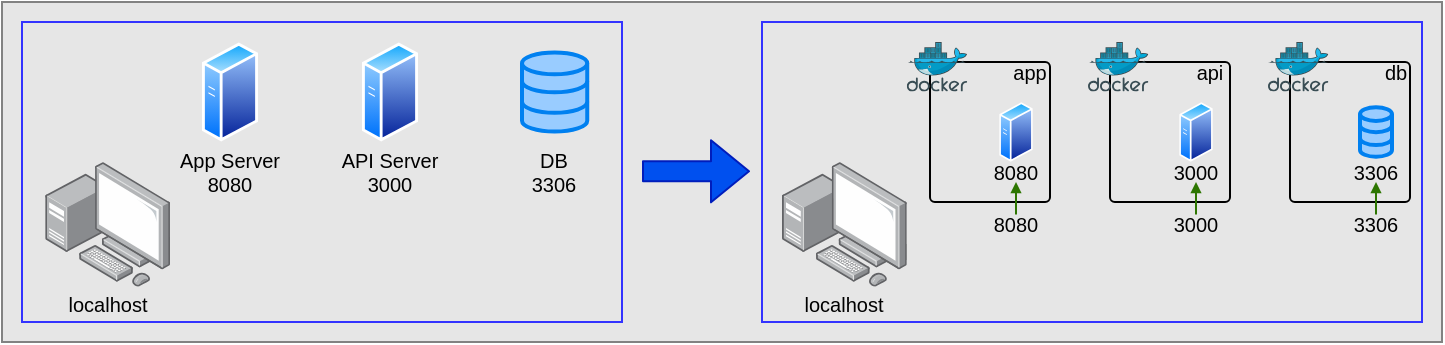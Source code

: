 <mxfile>
    <diagram id="ufKf2NorkOWuClkdjqcx" name="ページ1">
        <mxGraphModel dx="1109" dy="440" grid="1" gridSize="10" guides="1" tooltips="1" connect="1" arrows="1" fold="1" page="1" pageScale="1" pageWidth="827" pageHeight="1169" math="0" shadow="0">
            <root>
                <mxCell id="0"/>
                <mxCell id="1" parent="0"/>
                <mxCell id="3" value="" style="rounded=0;whiteSpace=wrap;html=1;fillColor=#E6E6E6;strokeColor=#828282;" vertex="1" parent="1">
                    <mxGeometry x="40" y="40" width="720" height="170" as="geometry"/>
                </mxCell>
                <mxCell id="14" value="" style="rounded=0;whiteSpace=wrap;html=1;strokeColor=#3333FF;fillColor=none;" vertex="1" parent="1">
                    <mxGeometry x="50" y="50" width="300" height="150" as="geometry"/>
                </mxCell>
                <mxCell id="4" value="" style="points=[];aspect=fixed;html=1;align=center;shadow=0;dashed=0;image;image=img/lib/allied_telesis/computer_and_terminals/Personal_Computer_with_Server.svg;strokeColor=#828282;fillColor=#828282;" vertex="1" parent="1">
                    <mxGeometry x="61.6" y="120" width="62.4" height="62.4" as="geometry"/>
                </mxCell>
                <mxCell id="5" value="" style="aspect=fixed;perimeter=ellipsePerimeter;html=1;align=center;shadow=0;dashed=0;spacingTop=3;image;image=img/lib/active_directory/generic_server.svg;strokeColor=#828282;fillColor=#828282;" vertex="1" parent="1">
                    <mxGeometry x="140" y="60" width="28.0" height="50" as="geometry"/>
                </mxCell>
                <mxCell id="7" value="App Server&lt;br&gt;8080" style="text;html=1;strokeColor=none;fillColor=none;align=center;verticalAlign=middle;whiteSpace=wrap;rounded=0;fontSize=10;fontColor=#000000;" vertex="1" parent="1">
                    <mxGeometry x="124" y="110" width="60" height="30" as="geometry"/>
                </mxCell>
                <mxCell id="9" value="" style="aspect=fixed;perimeter=ellipsePerimeter;html=1;align=center;shadow=0;dashed=0;spacingTop=3;image;image=img/lib/active_directory/generic_server.svg;strokeColor=#828282;fillColor=#828282;" vertex="1" parent="1">
                    <mxGeometry x="220" y="60" width="28.0" height="50" as="geometry"/>
                </mxCell>
                <mxCell id="10" value="API Server&lt;br&gt;3000" style="text;html=1;strokeColor=none;fillColor=none;align=center;verticalAlign=middle;whiteSpace=wrap;rounded=0;fontSize=10;fontColor=#000000;" vertex="1" parent="1">
                    <mxGeometry x="204" y="110" width="60" height="30" as="geometry"/>
                </mxCell>
                <mxCell id="12" value="" style="html=1;verticalLabelPosition=bottom;align=center;labelBackgroundColor=#ffffff;verticalAlign=top;strokeWidth=2;strokeColor=#0080F0;shadow=0;dashed=0;shape=mxgraph.ios7.icons.data;fillColor=#99CCFF;" vertex="1" parent="1">
                    <mxGeometry x="300" y="65.23" width="32.62" height="39.55" as="geometry"/>
                </mxCell>
                <mxCell id="13" value="DB&lt;br&gt;3306" style="text;html=1;strokeColor=none;fillColor=none;align=center;verticalAlign=middle;whiteSpace=wrap;rounded=0;fontSize=10;fontColor=#000000;" vertex="1" parent="1">
                    <mxGeometry x="286.31" y="110" width="60" height="30" as="geometry"/>
                </mxCell>
                <mxCell id="15" value="localhost" style="text;html=1;strokeColor=none;fillColor=none;align=center;verticalAlign=middle;whiteSpace=wrap;rounded=0;fontSize=10;fontColor=#000000;" vertex="1" parent="1">
                    <mxGeometry x="62.8" y="182.4" width="60" height="17.6" as="geometry"/>
                </mxCell>
                <mxCell id="17" value="" style="shape=flexArrow;endArrow=classic;html=1;fontSize=10;fontColor=#000000;fillColor=#0050ef;strokeColor=#001DBC;" edge="1" parent="1">
                    <mxGeometry width="50" height="50" relative="1" as="geometry">
                        <mxPoint x="360" y="124.67" as="sourcePoint"/>
                        <mxPoint x="414" y="124.67" as="targetPoint"/>
                    </mxGeometry>
                </mxCell>
                <mxCell id="56" value="" style="rounded=1;whiteSpace=wrap;html=1;strokeColor=#000000;fillColor=none;arcSize=4;" vertex="1" parent="1">
                    <mxGeometry x="684" y="70" width="60" height="70" as="geometry"/>
                </mxCell>
                <mxCell id="57" value="" style="rounded=1;whiteSpace=wrap;html=1;strokeColor=#000000;fillColor=none;arcSize=4;" vertex="1" parent="1">
                    <mxGeometry x="594" y="70" width="60" height="70" as="geometry"/>
                </mxCell>
                <mxCell id="58" value="" style="rounded=1;whiteSpace=wrap;html=1;strokeColor=#000000;fillColor=none;arcSize=4;" vertex="1" parent="1">
                    <mxGeometry x="504" y="70" width="60" height="70" as="geometry"/>
                </mxCell>
                <mxCell id="59" value="" style="rounded=0;whiteSpace=wrap;html=1;strokeColor=#3333FF;fillColor=none;" vertex="1" parent="1">
                    <mxGeometry x="420" y="50" width="330" height="150" as="geometry"/>
                </mxCell>
                <mxCell id="60" value="" style="points=[];aspect=fixed;html=1;align=center;shadow=0;dashed=0;image;image=img/lib/allied_telesis/computer_and_terminals/Personal_Computer_with_Server.svg;strokeColor=#828282;fillColor=#828282;" vertex="1" parent="1">
                    <mxGeometry x="430" y="120" width="62.4" height="62.4" as="geometry"/>
                </mxCell>
                <mxCell id="61" value="8080" style="text;html=1;strokeColor=none;fillColor=none;align=center;verticalAlign=middle;whiteSpace=wrap;rounded=0;fontSize=10;fontColor=#000000;" vertex="1" parent="1">
                    <mxGeometry x="530" y="120" width="34" height="10" as="geometry"/>
                </mxCell>
                <mxCell id="62" value="" style="aspect=fixed;perimeter=ellipsePerimeter;html=1;align=center;shadow=0;dashed=0;spacingTop=3;image;image=img/lib/active_directory/generic_server.svg;strokeColor=#828282;fillColor=#828282;" vertex="1" parent="1">
                    <mxGeometry x="538.6" y="90" width="16.8" height="30" as="geometry"/>
                </mxCell>
                <mxCell id="63" value="" style="html=1;verticalLabelPosition=bottom;align=center;labelBackgroundColor=#ffffff;verticalAlign=top;strokeWidth=2;strokeColor=#0080F0;shadow=0;dashed=0;shape=mxgraph.ios7.icons.data;fillColor=#99CCFF;" vertex="1" parent="1">
                    <mxGeometry x="719" y="92.61" width="16" height="24.78" as="geometry"/>
                </mxCell>
                <mxCell id="64" value="localhost" style="text;html=1;strokeColor=none;fillColor=none;align=center;verticalAlign=middle;whiteSpace=wrap;rounded=0;fontSize=10;fontColor=#000000;" vertex="1" parent="1">
                    <mxGeometry x="431.2" y="182.4" width="60" height="17.6" as="geometry"/>
                </mxCell>
                <mxCell id="65" value="" style="sketch=0;aspect=fixed;html=1;points=[];align=center;image;fontSize=12;image=img/lib/mscae/Docker.svg;strokeColor=#3333FF;fontColor=#000000;fillColor=none;" vertex="1" parent="1">
                    <mxGeometry x="673" y="60" width="30.22" height="24.78" as="geometry"/>
                </mxCell>
                <mxCell id="66" value="" style="sketch=0;aspect=fixed;html=1;points=[];align=center;image;fontSize=12;image=img/lib/mscae/Docker.svg;strokeColor=#3333FF;fontColor=#000000;fillColor=none;" vertex="1" parent="1">
                    <mxGeometry x="492.4" y="60" width="30.22" height="24.78" as="geometry"/>
                </mxCell>
                <mxCell id="67" value="" style="sketch=0;aspect=fixed;html=1;points=[];align=center;image;fontSize=12;image=img/lib/mscae/Docker.svg;strokeColor=#3333FF;fontColor=#000000;fillColor=none;" vertex="1" parent="1">
                    <mxGeometry x="583" y="60" width="30.22" height="24.78" as="geometry"/>
                </mxCell>
                <mxCell id="68" value="" style="aspect=fixed;perimeter=ellipsePerimeter;html=1;align=center;shadow=0;dashed=0;spacingTop=3;image;image=img/lib/active_directory/generic_server.svg;strokeColor=#828282;fillColor=#828282;" vertex="1" parent="1">
                    <mxGeometry x="628.6" y="90" width="16.8" height="30" as="geometry"/>
                </mxCell>
                <mxCell id="69" value="3000" style="text;html=1;strokeColor=none;fillColor=none;align=center;verticalAlign=middle;whiteSpace=wrap;rounded=0;fontSize=10;fontColor=#000000;" vertex="1" parent="1">
                    <mxGeometry x="620" y="120" width="34" height="10" as="geometry"/>
                </mxCell>
                <mxCell id="70" value="3306" style="text;html=1;strokeColor=none;fillColor=none;align=center;verticalAlign=middle;whiteSpace=wrap;rounded=0;fontSize=10;fontColor=#000000;" vertex="1" parent="1">
                    <mxGeometry x="710" y="120" width="34" height="10" as="geometry"/>
                </mxCell>
                <mxCell id="71" value="8080" style="text;html=1;strokeColor=none;fillColor=none;align=center;verticalAlign=middle;whiteSpace=wrap;rounded=0;fontSize=10;fontColor=#000000;" vertex="1" parent="1">
                    <mxGeometry x="530" y="146.2" width="34" height="10" as="geometry"/>
                </mxCell>
                <mxCell id="72" value="3000" style="text;html=1;strokeColor=none;fillColor=none;align=center;verticalAlign=middle;whiteSpace=wrap;rounded=0;fontSize=10;fontColor=#000000;" vertex="1" parent="1">
                    <mxGeometry x="620" y="146.2" width="34" height="10" as="geometry"/>
                </mxCell>
                <mxCell id="73" value="3306" style="text;html=1;strokeColor=none;fillColor=none;align=center;verticalAlign=middle;whiteSpace=wrap;rounded=0;fontSize=10;fontColor=#000000;" vertex="1" parent="1">
                    <mxGeometry x="710" y="146.2" width="34" height="10" as="geometry"/>
                </mxCell>
                <mxCell id="74" value="app" style="text;html=1;strokeColor=none;fillColor=none;align=center;verticalAlign=middle;whiteSpace=wrap;rounded=0;fontSize=10;fontColor=#000000;" vertex="1" parent="1">
                    <mxGeometry x="544" y="70" width="20" height="10" as="geometry"/>
                </mxCell>
                <mxCell id="75" value="api" style="text;html=1;strokeColor=none;fillColor=none;align=center;verticalAlign=middle;whiteSpace=wrap;rounded=0;fontSize=10;fontColor=#000000;" vertex="1" parent="1">
                    <mxGeometry x="634" y="70" width="20" height="10" as="geometry"/>
                </mxCell>
                <mxCell id="76" value="db" style="text;html=1;strokeColor=none;fillColor=none;align=center;verticalAlign=middle;whiteSpace=wrap;rounded=0;fontSize=10;fontColor=#000000;" vertex="1" parent="1">
                    <mxGeometry x="730" y="70" width="14" height="10" as="geometry"/>
                </mxCell>
                <mxCell id="77" value="" style="endArrow=block;html=1;rounded=0;fontSize=9;fontColor=#000000;startSize=6;endSize=3;fillColor=#60a917;strokeColor=#2D7600;endFill=1;entryX=0.5;entryY=1;entryDx=0;entryDy=0;exitX=0.5;exitY=0;exitDx=0;exitDy=0;" edge="1" parent="1" source="71" target="61">
                    <mxGeometry width="50" height="50" relative="1" as="geometry">
                        <mxPoint x="514" y="220" as="sourcePoint"/>
                        <mxPoint x="564" y="170" as="targetPoint"/>
                    </mxGeometry>
                </mxCell>
                <mxCell id="78" value="" style="endArrow=block;html=1;rounded=0;fontSize=9;fontColor=#000000;startSize=6;endSize=3;fillColor=#60a917;strokeColor=#2D7600;endFill=1;entryX=0.5;entryY=1;entryDx=0;entryDy=0;exitX=0.5;exitY=0;exitDx=0;exitDy=0;" edge="1" parent="1" source="72" target="69">
                    <mxGeometry width="50" height="50" relative="1" as="geometry">
                        <mxPoint x="557" y="156.2" as="sourcePoint"/>
                        <mxPoint x="557" y="140" as="targetPoint"/>
                    </mxGeometry>
                </mxCell>
                <mxCell id="79" value="" style="endArrow=block;html=1;rounded=0;fontSize=9;fontColor=#000000;startSize=6;endSize=3;fillColor=#60a917;strokeColor=#2D7600;endFill=1;entryX=0.5;entryY=1;entryDx=0;entryDy=0;" edge="1" parent="1" source="73" target="70">
                    <mxGeometry width="50" height="50" relative="1" as="geometry">
                        <mxPoint x="567" y="166.2" as="sourcePoint"/>
                        <mxPoint x="567" y="150" as="targetPoint"/>
                    </mxGeometry>
                </mxCell>
            </root>
        </mxGraphModel>
    </diagram>
</mxfile>